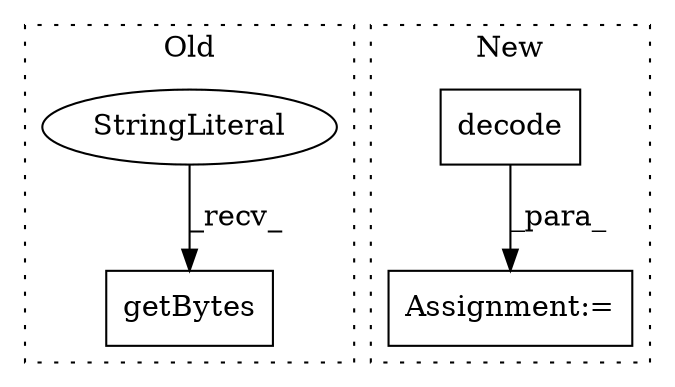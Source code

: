 digraph G {
subgraph cluster0 {
1 [label="getBytes" a="32" s="2298" l="10" shape="box"];
3 [label="StringLiteral" a="45" s="2291" l="6" shape="ellipse"];
label = "Old";
style="dotted";
}
subgraph cluster1 {
2 [label="decode" a="32" s="2471" l="8" shape="box"];
4 [label="Assignment:=" a="7" s="2411" l="1" shape="box"];
label = "New";
style="dotted";
}
2 -> 4 [label="_para_"];
3 -> 1 [label="_recv_"];
}